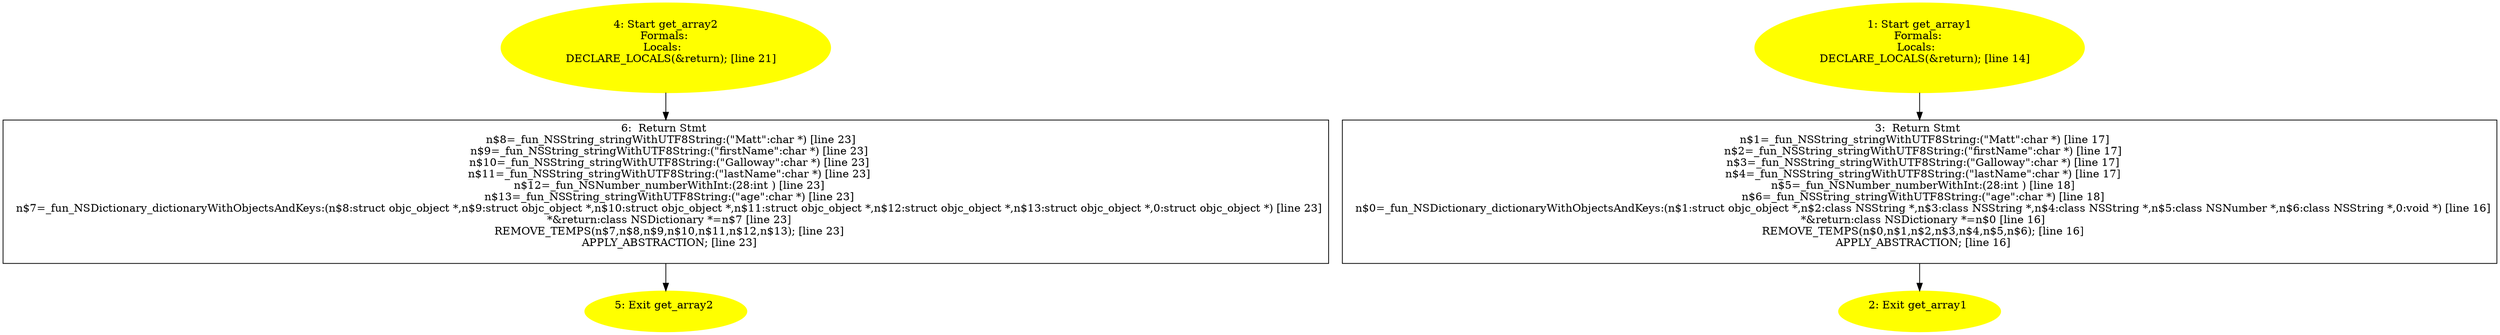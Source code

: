 digraph iCFG {
6 [label="6:  Return Stmt \n   n$8=_fun_NSString_stringWithUTF8String:(\"Matt\":char *) [line 23]\n  n$9=_fun_NSString_stringWithUTF8String:(\"firstName\":char *) [line 23]\n  n$10=_fun_NSString_stringWithUTF8String:(\"Galloway\":char *) [line 23]\n  n$11=_fun_NSString_stringWithUTF8String:(\"lastName\":char *) [line 23]\n  n$12=_fun_NSNumber_numberWithInt:(28:int ) [line 23]\n  n$13=_fun_NSString_stringWithUTF8String:(\"age\":char *) [line 23]\n  n$7=_fun_NSDictionary_dictionaryWithObjectsAndKeys:(n$8:struct objc_object *,n$9:struct objc_object *,n$10:struct objc_object *,n$11:struct objc_object *,n$12:struct objc_object *,n$13:struct objc_object *,0:struct objc_object *) [line 23]\n  *&return:class NSDictionary *=n$7 [line 23]\n  REMOVE_TEMPS(n$7,n$8,n$9,n$10,n$11,n$12,n$13); [line 23]\n  APPLY_ABSTRACTION; [line 23]\n " shape="box"]
	

	 6 -> 5 ;
5 [label="5: Exit get_array2 \n  " color=yellow style=filled]
	

4 [label="4: Start get_array2\nFormals: \nLocals:  \n   DECLARE_LOCALS(&return); [line 21]\n " color=yellow style=filled]
	

	 4 -> 6 ;
3 [label="3:  Return Stmt \n   n$1=_fun_NSString_stringWithUTF8String:(\"Matt\":char *) [line 17]\n  n$2=_fun_NSString_stringWithUTF8String:(\"firstName\":char *) [line 17]\n  n$3=_fun_NSString_stringWithUTF8String:(\"Galloway\":char *) [line 17]\n  n$4=_fun_NSString_stringWithUTF8String:(\"lastName\":char *) [line 17]\n  n$5=_fun_NSNumber_numberWithInt:(28:int ) [line 18]\n  n$6=_fun_NSString_stringWithUTF8String:(\"age\":char *) [line 18]\n  n$0=_fun_NSDictionary_dictionaryWithObjectsAndKeys:(n$1:struct objc_object *,n$2:class NSString *,n$3:class NSString *,n$4:class NSString *,n$5:class NSNumber *,n$6:class NSString *,0:void *) [line 16]\n  *&return:class NSDictionary *=n$0 [line 16]\n  REMOVE_TEMPS(n$0,n$1,n$2,n$3,n$4,n$5,n$6); [line 16]\n  APPLY_ABSTRACTION; [line 16]\n " shape="box"]
	

	 3 -> 2 ;
2 [label="2: Exit get_array1 \n  " color=yellow style=filled]
	

1 [label="1: Start get_array1\nFormals: \nLocals:  \n   DECLARE_LOCALS(&return); [line 14]\n " color=yellow style=filled]
	

	 1 -> 3 ;
}
